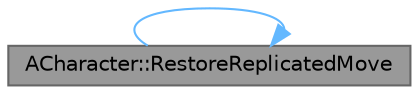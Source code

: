 digraph "ACharacter::RestoreReplicatedMove"
{
 // INTERACTIVE_SVG=YES
 // LATEX_PDF_SIZE
  bgcolor="transparent";
  edge [fontname=Helvetica,fontsize=10,labelfontname=Helvetica,labelfontsize=10];
  node [fontname=Helvetica,fontsize=10,shape=box,height=0.2,width=0.4];
  rankdir="LR";
  Node1 [id="Node000001",label="ACharacter::RestoreReplicatedMove",height=0.2,width=0.4,color="gray40", fillcolor="grey60", style="filled", fontcolor="black",tooltip="Restore actor to an old buffered move."];
  Node1 -> Node1 [id="edge1_Node000001_Node000001",color="steelblue1",style="solid",tooltip=" "];
}
